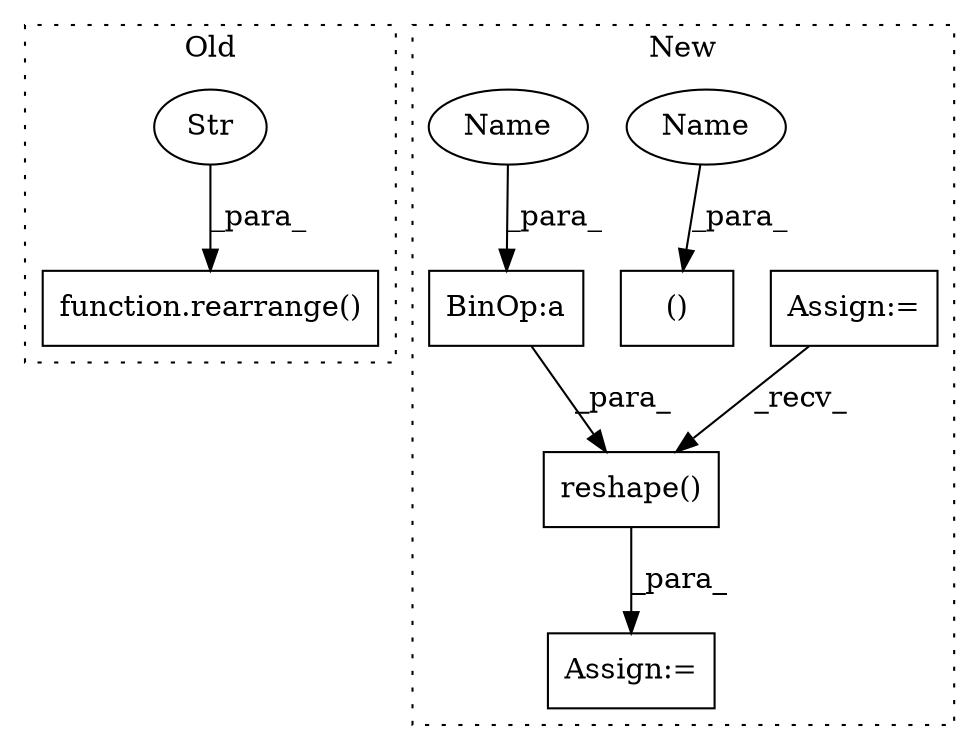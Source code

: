 digraph G {
subgraph cluster0 {
1 [label="function.rearrange()" a="75" s="2367,2416" l="10,1" shape="box"];
3 [label="Str" a="66" s="2390" l="26" shape="ellipse"];
label = "Old";
style="dotted";
}
subgraph cluster1 {
2 [label="reshape()" a="75" s="4641,4667" l="10,1" shape="box"];
4 [label="Assign:=" a="68" s="4703" l="3" shape="box"];
5 [label="BinOp:a" a="82" s="4662" l="3" shape="box"];
6 [label="()" a="54" s="4606" l="12" shape="box"];
7 [label="Assign:=" a="68" s="4373" l="3" shape="box"];
8 [label="Name" a="87" s="4617" l="1" shape="ellipse"];
9 [label="Name" a="87" s="4665" l="1" shape="ellipse"];
label = "New";
style="dotted";
}
2 -> 4 [label="_para_"];
3 -> 1 [label="_para_"];
5 -> 2 [label="_para_"];
7 -> 2 [label="_recv_"];
8 -> 6 [label="_para_"];
9 -> 5 [label="_para_"];
}